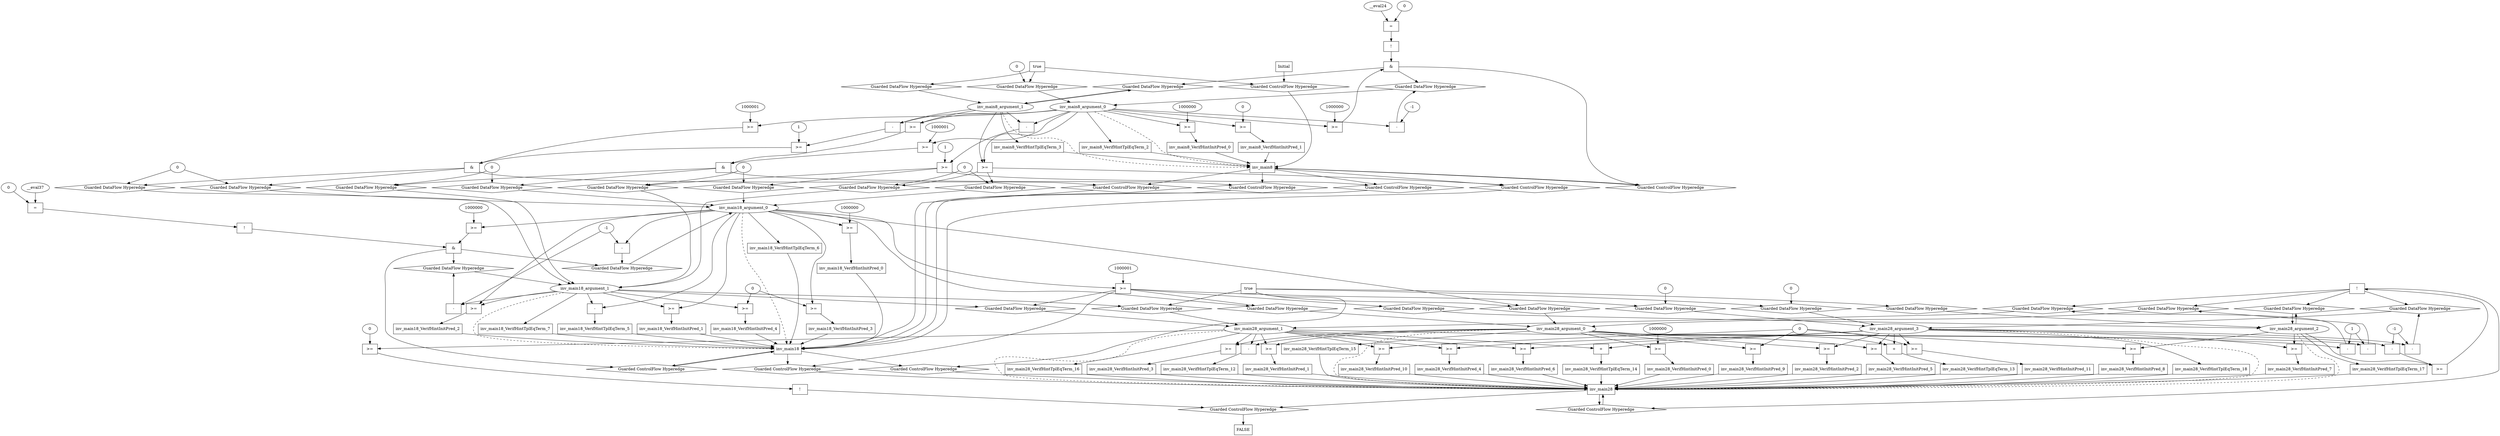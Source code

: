 digraph dag {
inv_main18 [label="inv_main18" shape="rect"];
inv_main28 [label="inv_main28" shape="rect"];
inv_main8 [label="inv_main8" shape="rect"];
FALSE [label="FALSE" shape="rect"];
Initial [label="Initial" shape="rect"];
ControlFowHyperEdge_0 [label="Guarded ControlFlow Hyperedge" shape="diamond"];
inv_main28 -> ControlFowHyperEdge_0[label=""]
ControlFowHyperEdge_0 -> inv_main28[label=""]
ControlFowHyperEdge_1 [label="Guarded ControlFlow Hyperedge" shape="diamond"];
Initial -> ControlFowHyperEdge_1[label=""]
ControlFowHyperEdge_1 -> inv_main8[label=""]
ControlFowHyperEdge_2 [label="Guarded ControlFlow Hyperedge" shape="diamond"];
inv_main8 -> ControlFowHyperEdge_2[label=""]
ControlFowHyperEdge_2 -> inv_main8[label=""]
ControlFowHyperEdge_3 [label="Guarded ControlFlow Hyperedge" shape="diamond"];
inv_main18 -> ControlFowHyperEdge_3[label=""]
ControlFowHyperEdge_3 -> inv_main28[label=""]
ControlFowHyperEdge_4 [label="Guarded ControlFlow Hyperedge" shape="diamond"];
inv_main18 -> ControlFowHyperEdge_4[label=""]
ControlFowHyperEdge_4 -> inv_main28[label=""]
ControlFowHyperEdge_5 [label="Guarded ControlFlow Hyperedge" shape="diamond"];
inv_main18 -> ControlFowHyperEdge_5[label=""]
ControlFowHyperEdge_5 -> inv_main18[label=""]
ControlFowHyperEdge_6 [label="Guarded ControlFlow Hyperedge" shape="diamond"];
inv_main8 -> ControlFowHyperEdge_6[label=""]
ControlFowHyperEdge_6 -> inv_main18[label=""]
ControlFowHyperEdge_7 [label="Guarded ControlFlow Hyperedge" shape="diamond"];
inv_main8 -> ControlFowHyperEdge_7[label=""]
ControlFowHyperEdge_7 -> inv_main18[label=""]
ControlFowHyperEdge_8 [label="Guarded ControlFlow Hyperedge" shape="diamond"];
inv_main8 -> ControlFowHyperEdge_8[label=""]
ControlFowHyperEdge_8 -> inv_main18[label=""]
ControlFowHyperEdge_9 [label="Guarded ControlFlow Hyperedge" shape="diamond"];
inv_main8 -> ControlFowHyperEdge_9[label=""]
ControlFowHyperEdge_9 -> inv_main18[label=""]
ControlFowHyperEdge_10 [label="Guarded ControlFlow Hyperedge" shape="diamond"];
inv_main28 -> ControlFowHyperEdge_10[label=""]
ControlFowHyperEdge_10 -> FALSE[label=""]
inv_main28_argument_0 [label="inv_main28_argument_0" shape="oval"];
inv_main28_argument_0 -> inv_main28[label="" style="dashed"]
inv_main28_argument_1 [label="inv_main28_argument_1" shape="oval"];
inv_main28_argument_1 -> inv_main28[label="" style="dashed"]
inv_main28_argument_2 [label="inv_main28_argument_2" shape="oval"];
inv_main28_argument_2 -> inv_main28[label="" style="dashed"]
inv_main28_argument_3 [label="inv_main28_argument_3" shape="oval"];
inv_main28_argument_3 -> inv_main28[label="" style="dashed"]
inv_main8_argument_0 [label="inv_main8_argument_0" shape="oval"];
inv_main8_argument_0 -> inv_main8[label="" style="dashed"]
inv_main8_argument_1 [label="inv_main8_argument_1" shape="oval"];
inv_main8_argument_1 -> inv_main8[label="" style="dashed"]
inv_main18_argument_0 [label="inv_main18_argument_0" shape="oval"];
inv_main18_argument_0 -> inv_main18[label="" style="dashed"]
inv_main18_argument_1 [label="inv_main18_argument_1" shape="oval"];
inv_main18_argument_1 -> inv_main18[label="" style="dashed"]

xxxinv_main28___inv_main28_0xxxguard_0_node_0 [label="!" shape="rect"];
xxxinv_main28___inv_main28_0xxxguard_0_node_1 [label=">=" shape="rect"];
xxxinv_main28___inv_main28_0xxxguard_0_node_2 [label="-" shape="rect"];
xxxinv_main28___inv_main28_0xxxguard_0_node_1->xxxinv_main28___inv_main28_0xxxguard_0_node_0
xxxinv_main28___inv_main28_0xxxguard_0_node_2->xxxinv_main28___inv_main28_0xxxguard_0_node_1
inv_main28_argument_2->xxxinv_main28___inv_main28_0xxxguard_0_node_1
inv_main28_argument_3->xxxinv_main28___inv_main28_0xxxguard_0_node_2
xxxinv_main28___inv_main28_0xxxdataFlow2_node_2->xxxinv_main28___inv_main28_0xxxguard_0_node_2

xxxinv_main28___inv_main28_0xxxguard_0_node_0->ControlFowHyperEdge_0 [label=""];
xxxinv_main28___inv_main28_0xxxdataFlow_0_node_0 [label="-" shape="rect"];
xxxinv_main28___inv_main28_0xxxdataFlow_0_node_2 [label="1"];
inv_main28_argument_0->xxxinv_main28___inv_main28_0xxxdataFlow_0_node_0
xxxinv_main28___inv_main28_0xxxdataFlow_0_node_2->xxxinv_main28___inv_main28_0xxxdataFlow_0_node_0

xxxinv_main28___inv_main28_0xxxdataFlow_0_node_0->DataFowHyperEdge_0_inv_main28_argument_0 [label=""];
xxxinv_main28___inv_main28_0xxxdataFlow1_node_0 [label="-" shape="rect"];
inv_main28_argument_1->xxxinv_main28___inv_main28_0xxxdataFlow1_node_0
xxxinv_main28___inv_main28_0xxxdataFlow_0_node_2->xxxinv_main28___inv_main28_0xxxdataFlow1_node_0

xxxinv_main28___inv_main28_0xxxdataFlow1_node_0->DataFowHyperEdge_0_inv_main28_argument_1 [label=""];
xxxinv_main28___inv_main28_0xxxdataFlow2_node_0 [label="-" shape="rect"];
xxxinv_main28___inv_main28_0xxxdataFlow2_node_2 [label="-1"];
inv_main28_argument_3->xxxinv_main28___inv_main28_0xxxdataFlow2_node_0
xxxinv_main28___inv_main28_0xxxdataFlow2_node_2->xxxinv_main28___inv_main28_0xxxdataFlow2_node_0

xxxinv_main28___inv_main28_0xxxdataFlow2_node_0->DataFowHyperEdge_0_inv_main28_argument_3 [label=""];
true_1 [label="true" shape="rect"];
true_1->ControlFowHyperEdge_1 [label=""];
xxxinv_main8___Initial_1xxxdataFlow_0_node_0 [label="0"];

xxxinv_main8___Initial_1xxxdataFlow_0_node_0->DataFowHyperEdge_1_inv_main8_argument_0 [label=""];
xxxinv_main8___inv_main8_2xxx_and [label="&" shape="rect"];
xxxinv_main8___inv_main8_2xxxguard_0_node_0 [label="!" shape="rect"];
xxxinv_main8___inv_main8_2xxxguard_0_node_1 [label="=" shape="rect"];
xxxinv_main8___inv_main8_2xxxguard_0_node_2 [label="__eval24"];
xxxinv_main8___inv_main8_2xxxguard_0_node_3 [label="0"];
xxxinv_main8___inv_main8_2xxxguard_0_node_1->xxxinv_main8___inv_main8_2xxxguard_0_node_0
xxxinv_main8___inv_main8_2xxxguard_0_node_2->xxxinv_main8___inv_main8_2xxxguard_0_node_1
xxxinv_main8___inv_main8_2xxxguard_0_node_3->xxxinv_main8___inv_main8_2xxxguard_0_node_1

xxxinv_main8___inv_main8_2xxxguard_0_node_0->xxxinv_main8___inv_main8_2xxx_and [label=""];
xxxinv_main8___inv_main8_2xxxguard1_node_0 [label=">=" shape="rect"];
xxxinv_main8___inv_main8_2xxxguard1_node_1 [label="1000000"];
xxxinv_main8___inv_main8_2xxxguard1_node_1->xxxinv_main8___inv_main8_2xxxguard1_node_0
inv_main8_argument_0->xxxinv_main8___inv_main8_2xxxguard1_node_0

xxxinv_main8___inv_main8_2xxxguard1_node_0->xxxinv_main8___inv_main8_2xxx_and [label=""];
xxxinv_main8___inv_main8_2xxx_and->ControlFowHyperEdge_2 [label=""];
xxxinv_main8___inv_main8_2xxxdataFlow_0_node_0 [label="-" shape="rect"];
xxxinv_main8___inv_main8_2xxxdataFlow_0_node_2 [label="-1"];
inv_main8_argument_0->xxxinv_main8___inv_main8_2xxxdataFlow_0_node_0
xxxinv_main8___inv_main8_2xxxdataFlow_0_node_2->xxxinv_main8___inv_main8_2xxxdataFlow_0_node_0

xxxinv_main8___inv_main8_2xxxdataFlow_0_node_0->DataFowHyperEdge_2_inv_main8_argument_0 [label=""];
true_3 [label="true" shape="rect"];
true_3->ControlFowHyperEdge_3 [label=""];

inv_main18_argument_0->DataFowHyperEdge_3_inv_main28_argument_0 [label=""];
xxxinv_main28___inv_main18_3xxxdataFlow1_node_0 [label="0"];

xxxinv_main28___inv_main18_3xxxdataFlow1_node_0->DataFowHyperEdge_3_inv_main28_argument_3 [label=""];
xxxinv_main28___inv_main18_4xxxguard_0_node_0 [label=">=" shape="rect"];
xxxinv_main28___inv_main18_4xxxguard_0_node_2 [label="1000001"];
inv_main18_argument_0->xxxinv_main28___inv_main18_4xxxguard_0_node_0
xxxinv_main28___inv_main18_4xxxguard_0_node_2->xxxinv_main28___inv_main18_4xxxguard_0_node_0

xxxinv_main28___inv_main18_4xxxguard_0_node_0->ControlFowHyperEdge_4 [label=""];

inv_main18_argument_0->DataFowHyperEdge_4_inv_main28_argument_0 [label=""];
xxxinv_main28___inv_main18_4xxxdataFlow1_node_0 [label="0"];

xxxinv_main28___inv_main18_4xxxdataFlow1_node_0->DataFowHyperEdge_4_inv_main28_argument_3 [label=""];
xxxinv_main18___inv_main18_5xxx_and [label="&" shape="rect"];
xxxinv_main18___inv_main18_5xxxguard_0_node_0 [label="!" shape="rect"];
xxxinv_main18___inv_main18_5xxxguard_0_node_1 [label="=" shape="rect"];
xxxinv_main18___inv_main18_5xxxguard_0_node_2 [label="__eval37"];
xxxinv_main18___inv_main18_5xxxguard_0_node_3 [label="0"];
xxxinv_main18___inv_main18_5xxxguard_0_node_1->xxxinv_main18___inv_main18_5xxxguard_0_node_0
xxxinv_main18___inv_main18_5xxxguard_0_node_2->xxxinv_main18___inv_main18_5xxxguard_0_node_1
xxxinv_main18___inv_main18_5xxxguard_0_node_3->xxxinv_main18___inv_main18_5xxxguard_0_node_1

xxxinv_main18___inv_main18_5xxxguard_0_node_0->xxxinv_main18___inv_main18_5xxx_and [label=""];
xxxinv_main18___inv_main18_5xxxguard1_node_0 [label=">=" shape="rect"];
xxxinv_main18___inv_main18_5xxxguard1_node_1 [label="1000000"];
xxxinv_main18___inv_main18_5xxxguard1_node_1->xxxinv_main18___inv_main18_5xxxguard1_node_0
inv_main18_argument_0->xxxinv_main18___inv_main18_5xxxguard1_node_0

xxxinv_main18___inv_main18_5xxxguard1_node_0->xxxinv_main18___inv_main18_5xxx_and [label=""];
xxxinv_main18___inv_main18_5xxx_and->ControlFowHyperEdge_5 [label=""];
xxxinv_main18___inv_main18_5xxxdataFlow_0_node_0 [label="-" shape="rect"];
xxxinv_main18___inv_main18_5xxxdataFlow_0_node_2 [label="-1"];
inv_main18_argument_0->xxxinv_main18___inv_main18_5xxxdataFlow_0_node_0
xxxinv_main18___inv_main18_5xxxdataFlow_0_node_2->xxxinv_main18___inv_main18_5xxxdataFlow_0_node_0

xxxinv_main18___inv_main18_5xxxdataFlow_0_node_0->DataFowHyperEdge_5_inv_main18_argument_0 [label=""];
xxxinv_main18___inv_main18_5xxxdataFlow1_node_0 [label="-" shape="rect"];
inv_main18_argument_1->xxxinv_main18___inv_main18_5xxxdataFlow1_node_0
xxxinv_main18___inv_main18_5xxxdataFlow_0_node_2->xxxinv_main18___inv_main18_5xxxdataFlow1_node_0

xxxinv_main18___inv_main18_5xxxdataFlow1_node_0->DataFowHyperEdge_5_inv_main18_argument_1 [label=""];
xxxinv_main18___inv_main8_6xxxguard_0_node_0 [label=">=" shape="rect"];
xxxinv_main18___inv_main8_6xxxguard_0_node_1 [label="-" shape="rect"];
xxxinv_main18___inv_main8_6xxxguard_0_node_4 [label="1"];
xxxinv_main18___inv_main8_6xxxguard_0_node_1->xxxinv_main18___inv_main8_6xxxguard_0_node_0
xxxinv_main18___inv_main8_6xxxguard_0_node_4->xxxinv_main18___inv_main8_6xxxguard_0_node_0
inv_main8_argument_0->xxxinv_main18___inv_main8_6xxxguard_0_node_1
inv_main8_argument_1->xxxinv_main18___inv_main8_6xxxguard_0_node_1

xxxinv_main18___inv_main8_6xxxguard_0_node_0->ControlFowHyperEdge_6 [label=""];
xxxinv_main18___inv_main8_6xxxdataFlow_0_node_0 [label="0"];

xxxinv_main18___inv_main8_6xxxdataFlow_0_node_0->DataFowHyperEdge_6_inv_main18_argument_0 [label=""];

xxxinv_main18___inv_main8_6xxxdataFlow_0_node_0->DataFowHyperEdge_6_inv_main18_argument_1 [label=""];
xxxinv_main18___inv_main8_7xxx_and [label="&" shape="rect"];
xxxinv_main18___inv_main8_7xxxguard_0_node_0 [label=">=" shape="rect"];
xxxinv_main18___inv_main8_7xxxguard_0_node_1 [label="-" shape="rect"];
xxxinv_main18___inv_main8_7xxxguard_0_node_4 [label="1"];
xxxinv_main18___inv_main8_7xxxguard_0_node_1->xxxinv_main18___inv_main8_7xxxguard_0_node_0
xxxinv_main18___inv_main8_7xxxguard_0_node_4->xxxinv_main18___inv_main8_7xxxguard_0_node_0
inv_main8_argument_0->xxxinv_main18___inv_main8_7xxxguard_0_node_1
inv_main8_argument_1->xxxinv_main18___inv_main8_7xxxguard_0_node_1

xxxinv_main18___inv_main8_7xxxguard_0_node_0->xxxinv_main18___inv_main8_7xxx_and [label=""];
xxxinv_main18___inv_main8_7xxxguard1_node_0 [label=">=" shape="rect"];
xxxinv_main18___inv_main8_7xxxguard1_node_2 [label="1000001"];
inv_main8_argument_0->xxxinv_main18___inv_main8_7xxxguard1_node_0
xxxinv_main18___inv_main8_7xxxguard1_node_2->xxxinv_main18___inv_main8_7xxxguard1_node_0

xxxinv_main18___inv_main8_7xxxguard1_node_0->xxxinv_main18___inv_main8_7xxx_and [label=""];
xxxinv_main18___inv_main8_7xxx_and->ControlFowHyperEdge_7 [label=""];
xxxinv_main18___inv_main8_7xxxdataFlow_0_node_0 [label="0"];

xxxinv_main18___inv_main8_7xxxdataFlow_0_node_0->DataFowHyperEdge_7_inv_main18_argument_0 [label=""];

xxxinv_main18___inv_main8_7xxxdataFlow_0_node_0->DataFowHyperEdge_7_inv_main18_argument_1 [label=""];
xxxinv_main18___inv_main8_8xxxguard_0_node_0 [label=">=" shape="rect"];
inv_main8_argument_1->xxxinv_main18___inv_main8_8xxxguard_0_node_0
inv_main8_argument_0->xxxinv_main18___inv_main8_8xxxguard_0_node_0

xxxinv_main18___inv_main8_8xxxguard_0_node_0->ControlFowHyperEdge_8 [label=""];
xxxinv_main18___inv_main8_8xxxdataFlow_0_node_0 [label="0"];

xxxinv_main18___inv_main8_8xxxdataFlow_0_node_0->DataFowHyperEdge_8_inv_main18_argument_0 [label=""];

xxxinv_main18___inv_main8_8xxxdataFlow_0_node_0->DataFowHyperEdge_8_inv_main18_argument_1 [label=""];
xxxinv_main18___inv_main8_9xxx_and [label="&" shape="rect"];
xxxinv_main18___inv_main8_9xxxguard_0_node_0 [label=">=" shape="rect"];
inv_main8_argument_1->xxxinv_main18___inv_main8_9xxxguard_0_node_0
inv_main8_argument_0->xxxinv_main18___inv_main8_9xxxguard_0_node_0

xxxinv_main18___inv_main8_9xxxguard_0_node_0->xxxinv_main18___inv_main8_9xxx_and [label=""];
xxxinv_main18___inv_main8_9xxxguard1_node_0 [label=">=" shape="rect"];
xxxinv_main18___inv_main8_9xxxguard1_node_2 [label="1000001"];
inv_main8_argument_0->xxxinv_main18___inv_main8_9xxxguard1_node_0
xxxinv_main18___inv_main8_9xxxguard1_node_2->xxxinv_main18___inv_main8_9xxxguard1_node_0

xxxinv_main18___inv_main8_9xxxguard1_node_0->xxxinv_main18___inv_main8_9xxx_and [label=""];
xxxinv_main18___inv_main8_9xxx_and->ControlFowHyperEdge_9 [label=""];
xxxinv_main18___inv_main8_9xxxdataFlow_0_node_0 [label="0"];

xxxinv_main18___inv_main8_9xxxdataFlow_0_node_0->DataFowHyperEdge_9_inv_main18_argument_0 [label=""];

xxxinv_main18___inv_main8_9xxxdataFlow_0_node_0->DataFowHyperEdge_9_inv_main18_argument_1 [label=""];
xxxFALSE___inv_main28_10xxxguard_0_node_0 [label="!" shape="rect"];
xxxFALSE___inv_main28_10xxxguard_0_node_1 [label=">=" shape="rect"];
xxxFALSE___inv_main28_10xxxguard_0_node_3 [label="0"];
xxxFALSE___inv_main28_10xxxguard_0_node_1->xxxFALSE___inv_main28_10xxxguard_0_node_0
inv_main28_argument_1->xxxFALSE___inv_main28_10xxxguard_0_node_1
xxxFALSE___inv_main28_10xxxguard_0_node_3->xxxFALSE___inv_main28_10xxxguard_0_node_1

xxxFALSE___inv_main28_10xxxguard_0_node_0->ControlFowHyperEdge_10 [label=""];
DataFowHyperEdge_0_inv_main28_argument_0 [label="Guarded DataFlow Hyperedge" shape="diamond"];
DataFowHyperEdge_0_inv_main28_argument_0 -> inv_main28_argument_0[label=""]
xxxinv_main28___inv_main28_0xxxguard_0_node_0 -> DataFowHyperEdge_0_inv_main28_argument_0[label=""]
DataFowHyperEdge_0_inv_main28_argument_1 [label="Guarded DataFlow Hyperedge" shape="diamond"];
DataFowHyperEdge_0_inv_main28_argument_1 -> inv_main28_argument_1[label=""]
xxxinv_main28___inv_main28_0xxxguard_0_node_0 -> DataFowHyperEdge_0_inv_main28_argument_1[label=""]
DataFowHyperEdge_0_inv_main28_argument_2 [label="Guarded DataFlow Hyperedge" shape="diamond"];
DataFowHyperEdge_0_inv_main28_argument_2 -> inv_main28_argument_2[label=""]
xxxinv_main28___inv_main28_0xxxguard_0_node_0 -> DataFowHyperEdge_0_inv_main28_argument_2[label=""]
DataFowHyperEdge_0_inv_main28_argument_3 [label="Guarded DataFlow Hyperedge" shape="diamond"];
DataFowHyperEdge_0_inv_main28_argument_3 -> inv_main28_argument_3[label=""]
xxxinv_main28___inv_main28_0xxxguard_0_node_0 -> DataFowHyperEdge_0_inv_main28_argument_3[label=""]
DataFowHyperEdge_1_inv_main8_argument_0 [label="Guarded DataFlow Hyperedge" shape="diamond"];
DataFowHyperEdge_1_inv_main8_argument_0 -> inv_main8_argument_0[label=""]
true_1->DataFowHyperEdge_1_inv_main8_argument_0 [label=""];
DataFowHyperEdge_1_inv_main8_argument_1 [label="Guarded DataFlow Hyperedge" shape="diamond"];
DataFowHyperEdge_1_inv_main8_argument_1 -> inv_main8_argument_1[label=""]
true_1->DataFowHyperEdge_1_inv_main8_argument_1 [label=""];
DataFowHyperEdge_2_inv_main8_argument_0 [label="Guarded DataFlow Hyperedge" shape="diamond"];
DataFowHyperEdge_2_inv_main8_argument_0 -> inv_main8_argument_0[label=""]
xxxinv_main8___inv_main8_2xxx_and -> DataFowHyperEdge_2_inv_main8_argument_0[label=""]
DataFowHyperEdge_2_inv_main8_argument_1 [label="Guarded DataFlow Hyperedge" shape="diamond"];
DataFowHyperEdge_2_inv_main8_argument_1 -> inv_main8_argument_1[label=""]
xxxinv_main8___inv_main8_2xxx_and -> DataFowHyperEdge_2_inv_main8_argument_1[label=""]
DataFowHyperEdge_3_inv_main28_argument_0 [label="Guarded DataFlow Hyperedge" shape="diamond"];
DataFowHyperEdge_3_inv_main28_argument_0 -> inv_main28_argument_0[label=""]
true_3->DataFowHyperEdge_3_inv_main28_argument_0 [label=""];
DataFowHyperEdge_3_inv_main28_argument_1 [label="Guarded DataFlow Hyperedge" shape="diamond"];
DataFowHyperEdge_3_inv_main28_argument_1 -> inv_main28_argument_1[label=""]
true_3->DataFowHyperEdge_3_inv_main28_argument_1 [label=""];
DataFowHyperEdge_3_inv_main28_argument_2 [label="Guarded DataFlow Hyperedge" shape="diamond"];
DataFowHyperEdge_3_inv_main28_argument_2 -> inv_main28_argument_2[label=""]
true_3->DataFowHyperEdge_3_inv_main28_argument_2 [label=""];
DataFowHyperEdge_3_inv_main28_argument_3 [label="Guarded DataFlow Hyperedge" shape="diamond"];
DataFowHyperEdge_3_inv_main28_argument_3 -> inv_main28_argument_3[label=""]
true_3->DataFowHyperEdge_3_inv_main28_argument_3 [label=""];
DataFowHyperEdge_4_inv_main28_argument_0 [label="Guarded DataFlow Hyperedge" shape="diamond"];
DataFowHyperEdge_4_inv_main28_argument_0 -> inv_main28_argument_0[label=""]
xxxinv_main28___inv_main18_4xxxguard_0_node_0 -> DataFowHyperEdge_4_inv_main28_argument_0[label=""]
DataFowHyperEdge_4_inv_main28_argument_1 [label="Guarded DataFlow Hyperedge" shape="diamond"];
DataFowHyperEdge_4_inv_main28_argument_1 -> inv_main28_argument_1[label=""]
xxxinv_main28___inv_main18_4xxxguard_0_node_0 -> DataFowHyperEdge_4_inv_main28_argument_1[label=""]
DataFowHyperEdge_4_inv_main28_argument_2 [label="Guarded DataFlow Hyperedge" shape="diamond"];
DataFowHyperEdge_4_inv_main28_argument_2 -> inv_main28_argument_2[label=""]
xxxinv_main28___inv_main18_4xxxguard_0_node_0 -> DataFowHyperEdge_4_inv_main28_argument_2[label=""]
DataFowHyperEdge_4_inv_main28_argument_3 [label="Guarded DataFlow Hyperedge" shape="diamond"];
DataFowHyperEdge_4_inv_main28_argument_3 -> inv_main28_argument_3[label=""]
xxxinv_main28___inv_main18_4xxxguard_0_node_0 -> DataFowHyperEdge_4_inv_main28_argument_3[label=""]
DataFowHyperEdge_5_inv_main18_argument_0 [label="Guarded DataFlow Hyperedge" shape="diamond"];
DataFowHyperEdge_5_inv_main18_argument_0 -> inv_main18_argument_0[label=""]
xxxinv_main18___inv_main18_5xxx_and -> DataFowHyperEdge_5_inv_main18_argument_0[label=""]
DataFowHyperEdge_5_inv_main18_argument_1 [label="Guarded DataFlow Hyperedge" shape="diamond"];
DataFowHyperEdge_5_inv_main18_argument_1 -> inv_main18_argument_1[label=""]
xxxinv_main18___inv_main18_5xxx_and -> DataFowHyperEdge_5_inv_main18_argument_1[label=""]
DataFowHyperEdge_6_inv_main18_argument_0 [label="Guarded DataFlow Hyperedge" shape="diamond"];
DataFowHyperEdge_6_inv_main18_argument_0 -> inv_main18_argument_0[label=""]
xxxinv_main18___inv_main8_6xxxguard_0_node_0 -> DataFowHyperEdge_6_inv_main18_argument_0[label=""]
DataFowHyperEdge_6_inv_main18_argument_1 [label="Guarded DataFlow Hyperedge" shape="diamond"];
DataFowHyperEdge_6_inv_main18_argument_1 -> inv_main18_argument_1[label=""]
xxxinv_main18___inv_main8_6xxxguard_0_node_0 -> DataFowHyperEdge_6_inv_main18_argument_1[label=""]
DataFowHyperEdge_7_inv_main18_argument_0 [label="Guarded DataFlow Hyperedge" shape="diamond"];
DataFowHyperEdge_7_inv_main18_argument_0 -> inv_main18_argument_0[label=""]
xxxinv_main18___inv_main8_7xxx_and -> DataFowHyperEdge_7_inv_main18_argument_0[label=""]
DataFowHyperEdge_7_inv_main18_argument_1 [label="Guarded DataFlow Hyperedge" shape="diamond"];
DataFowHyperEdge_7_inv_main18_argument_1 -> inv_main18_argument_1[label=""]
xxxinv_main18___inv_main8_7xxx_and -> DataFowHyperEdge_7_inv_main18_argument_1[label=""]
DataFowHyperEdge_8_inv_main18_argument_0 [label="Guarded DataFlow Hyperedge" shape="diamond"];
DataFowHyperEdge_8_inv_main18_argument_0 -> inv_main18_argument_0[label=""]
xxxinv_main18___inv_main8_8xxxguard_0_node_0 -> DataFowHyperEdge_8_inv_main18_argument_0[label=""]
DataFowHyperEdge_8_inv_main18_argument_1 [label="Guarded DataFlow Hyperedge" shape="diamond"];
DataFowHyperEdge_8_inv_main18_argument_1 -> inv_main18_argument_1[label=""]
xxxinv_main18___inv_main8_8xxxguard_0_node_0 -> DataFowHyperEdge_8_inv_main18_argument_1[label=""]
DataFowHyperEdge_9_inv_main18_argument_0 [label="Guarded DataFlow Hyperedge" shape="diamond"];
DataFowHyperEdge_9_inv_main18_argument_0 -> inv_main18_argument_0[label=""]
xxxinv_main18___inv_main8_9xxx_and -> DataFowHyperEdge_9_inv_main18_argument_0[label=""]
DataFowHyperEdge_9_inv_main18_argument_1 [label="Guarded DataFlow Hyperedge" shape="diamond"];
DataFowHyperEdge_9_inv_main18_argument_1 -> inv_main18_argument_1[label=""]
xxxinv_main18___inv_main8_9xxx_and -> DataFowHyperEdge_9_inv_main18_argument_1[label=""]
inv_main28_argument_2 -> DataFowHyperEdge_0_inv_main28_argument_2[label=""]
inv_main8_argument_1 -> DataFowHyperEdge_2_inv_main8_argument_1[label=""]
inv_main18_argument_1 -> DataFowHyperEdge_3_inv_main28_argument_1[label=""]
inv_main18_argument_1 -> DataFowHyperEdge_4_inv_main28_argument_1[label=""]




inv_main28_VerifHintInitPred_0 [label="inv_main28_VerifHintInitPred_0" shape="rect"];
inv_main28predicate_0_node_0 -> inv_main28_VerifHintInitPred_0[label="" ];
inv_main28_VerifHintInitPred_0 -> inv_main28[label="" ];
inv_main28predicate_0_node_0 [label=">=" shape="rect"];
inv_main28predicate_0_node_1 [label="1000000"];
inv_main28_argument_0 [label="inv_main28_argument_0"];
inv_main28predicate_0_node_1->inv_main28predicate_0_node_0
inv_main28_argument_0->inv_main28predicate_0_node_0

inv_main28_VerifHintInitPred_1 [label="inv_main28_VerifHintInitPred_1" shape="rect"];
inv_main28predicate_1_node_0 -> inv_main28_VerifHintInitPred_1[label="" ];
inv_main28_VerifHintInitPred_1 -> inv_main28[label="" ];
inv_main28predicate_1_node_0 [label=">=" shape="rect"];
inv_main28_argument_0 [label="inv_main28_argument_0"];
inv_main28_argument_1 [label="inv_main28_argument_1"];
inv_main28_argument_1->inv_main28predicate_1_node_0
inv_main28_argument_0->inv_main28predicate_1_node_0

inv_main28_VerifHintInitPred_2 [label="inv_main28_VerifHintInitPred_2" shape="rect"];
inv_main28predicate_2_node_0 -> inv_main28_VerifHintInitPred_2[label="" ];
inv_main28_VerifHintInitPred_2 -> inv_main28[label="" ];
inv_main28predicate_2_node_0 [label=">=" shape="rect"];
inv_main28_argument_0 [label="inv_main28_argument_0"];
inv_main28_argument_3 [label="inv_main28_argument_3"];
inv_main28_argument_3->inv_main28predicate_2_node_0
inv_main28_argument_0->inv_main28predicate_2_node_0

inv_main28_VerifHintInitPred_3 [label="inv_main28_VerifHintInitPred_3" shape="rect"];
inv_main28predicate_3_node_0 -> inv_main28_VerifHintInitPred_3[label="" ];
inv_main28_VerifHintInitPred_3 -> inv_main28[label="" ];
inv_main28predicate_3_node_0 [label=">=" shape="rect"];
inv_main28_argument_1 [label="inv_main28_argument_1"];
inv_main28_argument_0 [label="inv_main28_argument_0"];
inv_main28_argument_0->inv_main28predicate_3_node_0
inv_main28_argument_1->inv_main28predicate_3_node_0

inv_main28_VerifHintInitPred_4 [label="inv_main28_VerifHintInitPred_4" shape="rect"];
inv_main28predicate_4_node_0 -> inv_main28_VerifHintInitPred_4[label="" ];
inv_main28_VerifHintInitPred_4 -> inv_main28[label="" ];
inv_main28predicate_4_node_0 [label=">=" shape="rect"];
inv_main28_argument_1 [label="inv_main28_argument_1"];
inv_main28_argument_3 [label="inv_main28_argument_3"];
inv_main28_argument_3->inv_main28predicate_4_node_0
inv_main28_argument_1->inv_main28predicate_4_node_0

inv_main28_VerifHintInitPred_5 [label="inv_main28_VerifHintInitPred_5" shape="rect"];
inv_main28predicate_5_node_0 -> inv_main28_VerifHintInitPred_5[label="" ];
inv_main28_VerifHintInitPred_5 -> inv_main28[label="" ];
inv_main28predicate_5_node_0 [label=">=" shape="rect"];
inv_main28_argument_3 [label="inv_main28_argument_3"];
inv_main28_argument_0 [label="inv_main28_argument_0"];
inv_main28_argument_0->inv_main28predicate_5_node_0
inv_main28_argument_3->inv_main28predicate_5_node_0

inv_main28_VerifHintInitPred_6 [label="inv_main28_VerifHintInitPred_6" shape="rect"];
inv_main28predicate_6_node_0 -> inv_main28_VerifHintInitPred_6[label="" ];
inv_main28_VerifHintInitPred_6 -> inv_main28[label="" ];
inv_main28predicate_6_node_0 [label=">=" shape="rect"];
inv_main28_argument_3 [label="inv_main28_argument_3"];
inv_main28_argument_1 [label="inv_main28_argument_1"];
inv_main28_argument_1->inv_main28predicate_6_node_0
inv_main28_argument_3->inv_main28predicate_6_node_0

inv_main28_VerifHintInitPred_7 [label="inv_main28_VerifHintInitPred_7" shape="rect"];
inv_main28predicate_7_node_0 -> inv_main28_VerifHintInitPred_7[label="" ];
inv_main28_VerifHintInitPred_7 -> inv_main28[label="" ];
inv_main28predicate_7_node_0 [label=">=" shape="rect"];
inv_main28_argument_3 [label="inv_main28_argument_3"];
inv_main28_argument_2 [label="inv_main28_argument_2"];
inv_main28_argument_2->inv_main28predicate_7_node_0
inv_main28_argument_3->inv_main28predicate_7_node_0

inv_main28_VerifHintInitPred_8 [label="inv_main28_VerifHintInitPred_8" shape="rect"];
inv_main28predicate_8_node_0 -> inv_main28_VerifHintInitPred_8[label="" ];
inv_main28_VerifHintInitPred_8 -> inv_main28[label="" ];
inv_main28predicate_8_node_0 [label=">=" shape="rect"];
inv_main28predicate_8_node_1 [label="0"];
inv_main28_argument_2 [label="inv_main28_argument_2"];
inv_main28predicate_8_node_1->inv_main28predicate_8_node_0
inv_main28_argument_2->inv_main28predicate_8_node_0

inv_main28_VerifHintInitPred_9 [label="inv_main28_VerifHintInitPred_9" shape="rect"];
inv_main28predicate_9_node_0 -> inv_main28_VerifHintInitPred_9[label="" ];
inv_main28_VerifHintInitPred_9 -> inv_main28[label="" ];
inv_main28predicate_9_node_0 [label=">=" shape="rect"];
inv_main28_argument_0 [label="inv_main28_argument_0"];
inv_main28predicate_8_node_1->inv_main28predicate_9_node_0
inv_main28_argument_0->inv_main28predicate_9_node_0

inv_main28_VerifHintInitPred_10 [label="inv_main28_VerifHintInitPred_10" shape="rect"];
inv_main28predicate_10_node_0 -> inv_main28_VerifHintInitPred_10[label="" ];
inv_main28_VerifHintInitPred_10 -> inv_main28[label="" ];
inv_main28predicate_10_node_0 [label=">=" shape="rect"];
inv_main28_argument_1 [label="inv_main28_argument_1"];
inv_main28predicate_8_node_1->inv_main28predicate_10_node_0
inv_main28_argument_1->inv_main28predicate_10_node_0

inv_main28_VerifHintInitPred_11 [label="inv_main28_VerifHintInitPred_11" shape="rect"];
inv_main28predicate_11_node_0 -> inv_main28_VerifHintInitPred_11[label="" ];
inv_main28_VerifHintInitPred_11 -> inv_main28[label="" ];
inv_main28predicate_11_node_0 [label=">=" shape="rect"];
inv_main28_argument_3 [label="inv_main28_argument_3"];
inv_main28predicate_8_node_1->inv_main28predicate_11_node_0
inv_main28_argument_3->inv_main28predicate_11_node_0

inv_main28_VerifHintTplEqTerm_12 [label="inv_main28_VerifHintTplEqTerm_12" shape="rect"];
inv_main28predicate_12_node_0 -> inv_main28_VerifHintTplEqTerm_12[label="" ];
inv_main28_VerifHintTplEqTerm_12 -> inv_main28[label="" ];
inv_main28predicate_12_node_0 [label="-" shape="rect"];
inv_main28_argument_1 [label="inv_main28_argument_1"];
inv_main28_argument_0 [label="inv_main28_argument_0"];
inv_main28_argument_0->inv_main28predicate_12_node_0
inv_main28_argument_1->inv_main28predicate_12_node_0

inv_main28_VerifHintTplEqTerm_13 [label="inv_main28_VerifHintTplEqTerm_13" shape="rect"];
inv_main28predicate_13_node_0 -> inv_main28_VerifHintTplEqTerm_13[label="" ];
inv_main28_VerifHintTplEqTerm_13 -> inv_main28[label="" ];
inv_main28predicate_13_node_0 [label="+" shape="rect"];
inv_main28_argument_3 [label="inv_main28_argument_3"];
inv_main28_argument_0 [label="inv_main28_argument_0"];
inv_main28_argument_0->inv_main28predicate_13_node_0
inv_main28_argument_3->inv_main28predicate_13_node_0

inv_main28_VerifHintTplEqTerm_14 [label="inv_main28_VerifHintTplEqTerm_14" shape="rect"];
inv_main28predicate_14_node_0 -> inv_main28_VerifHintTplEqTerm_14[label="" ];
inv_main28_VerifHintTplEqTerm_14 -> inv_main28[label="" ];
inv_main28predicate_14_node_0 [label="+" shape="rect"];
inv_main28_argument_3 [label="inv_main28_argument_3"];
inv_main28_argument_1 [label="inv_main28_argument_1"];
inv_main28_argument_1->inv_main28predicate_14_node_0
inv_main28_argument_3->inv_main28predicate_14_node_0

inv_main28_VerifHintTplEqTerm_15 [label="inv_main28_VerifHintTplEqTerm_15" shape="rect"];
inv_main28_argument_0 -> inv_main28_VerifHintTplEqTerm_15[label="" ];
inv_main28_VerifHintTplEqTerm_15 -> inv_main28[label="" ];
inv_main28_argument_0 [label="inv_main28_argument_0"];

inv_main28_VerifHintTplEqTerm_16 [label="inv_main28_VerifHintTplEqTerm_16" shape="rect"];
inv_main28_argument_1 -> inv_main28_VerifHintTplEqTerm_16[label="" ];
inv_main28_VerifHintTplEqTerm_16 -> inv_main28[label="" ];
inv_main28_argument_1 [label="inv_main28_argument_1"];

inv_main28_VerifHintTplEqTerm_17 [label="inv_main28_VerifHintTplEqTerm_17" shape="rect"];
inv_main28_argument_2 -> inv_main28_VerifHintTplEqTerm_17[label="" ];
inv_main28_VerifHintTplEqTerm_17 -> inv_main28[label="" ];
inv_main28_argument_2 [label="inv_main28_argument_2"];

inv_main28_VerifHintTplEqTerm_18 [label="inv_main28_VerifHintTplEqTerm_18" shape="rect"];
inv_main28_argument_3 -> inv_main28_VerifHintTplEqTerm_18[label="" ];
inv_main28_VerifHintTplEqTerm_18 -> inv_main28[label="" ];
inv_main28_argument_3 [label="inv_main28_argument_3"];

inv_main8_VerifHintInitPred_0 [label="inv_main8_VerifHintInitPred_0" shape="rect"];
inv_main8predicate_0_node_0 -> inv_main8_VerifHintInitPred_0[label="" ];
inv_main8_VerifHintInitPred_0 -> inv_main8[label="" ];
inv_main8predicate_0_node_0 [label=">=" shape="rect"];
inv_main8predicate_0_node_1 [label="1000000"];
inv_main8_argument_0 [label="inv_main8_argument_0"];
inv_main8predicate_0_node_1->inv_main8predicate_0_node_0
inv_main8_argument_0->inv_main8predicate_0_node_0

inv_main8_VerifHintInitPred_1 [label="inv_main8_VerifHintInitPred_1" shape="rect"];
inv_main8predicate_1_node_0 -> inv_main8_VerifHintInitPred_1[label="" ];
inv_main8_VerifHintInitPred_1 -> inv_main8[label="" ];
inv_main8predicate_1_node_0 [label=">=" shape="rect"];
inv_main8_argument_0 [label="inv_main8_argument_0"];
inv_main8predicate_1_node_2 [label="0"];
inv_main8predicate_1_node_2->inv_main8predicate_1_node_0
inv_main8_argument_0->inv_main8predicate_1_node_0

inv_main8_VerifHintTplEqTerm_2 [label="inv_main8_VerifHintTplEqTerm_2" shape="rect"];
inv_main8_argument_0 -> inv_main8_VerifHintTplEqTerm_2[label="" ];
inv_main8_VerifHintTplEqTerm_2 -> inv_main8[label="" ];
inv_main8_argument_0 [label="inv_main8_argument_0"];

inv_main8_VerifHintTplEqTerm_3 [label="inv_main8_VerifHintTplEqTerm_3" shape="rect"];
inv_main8_argument_1 -> inv_main8_VerifHintTplEqTerm_3[label="" ];
inv_main8_VerifHintTplEqTerm_3 -> inv_main8[label="" ];
inv_main8_argument_1 [label="inv_main8_argument_1"];

inv_main18_VerifHintInitPred_0 [label="inv_main18_VerifHintInitPred_0" shape="rect"];
inv_main18predicate_0_node_0 -> inv_main18_VerifHintInitPred_0[label="" ];
inv_main18_VerifHintInitPred_0 -> inv_main18[label="" ];
inv_main18predicate_0_node_0 [label=">=" shape="rect"];
inv_main18predicate_0_node_1 [label="1000000"];
inv_main18_argument_0 [label="inv_main18_argument_0"];
inv_main18predicate_0_node_1->inv_main18predicate_0_node_0
inv_main18_argument_0->inv_main18predicate_0_node_0

inv_main18_VerifHintInitPred_1 [label="inv_main18_VerifHintInitPred_1" shape="rect"];
inv_main18predicate_1_node_0 -> inv_main18_VerifHintInitPred_1[label="" ];
inv_main18_VerifHintInitPred_1 -> inv_main18[label="" ];
inv_main18predicate_1_node_0 [label=">=" shape="rect"];
inv_main18_argument_0 [label="inv_main18_argument_0"];
inv_main18_argument_1 [label="inv_main18_argument_1"];
inv_main18_argument_1->inv_main18predicate_1_node_0
inv_main18_argument_0->inv_main18predicate_1_node_0

inv_main18_VerifHintInitPred_2 [label="inv_main18_VerifHintInitPred_2" shape="rect"];
inv_main18predicate_2_node_0 -> inv_main18_VerifHintInitPred_2[label="" ];
inv_main18_VerifHintInitPred_2 -> inv_main18[label="" ];
inv_main18predicate_2_node_0 [label=">=" shape="rect"];
inv_main18_argument_1 [label="inv_main18_argument_1"];
inv_main18_argument_0 [label="inv_main18_argument_0"];
inv_main18_argument_0->inv_main18predicate_2_node_0
inv_main18_argument_1->inv_main18predicate_2_node_0

inv_main18_VerifHintInitPred_3 [label="inv_main18_VerifHintInitPred_3" shape="rect"];
inv_main18predicate_3_node_0 -> inv_main18_VerifHintInitPred_3[label="" ];
inv_main18_VerifHintInitPred_3 -> inv_main18[label="" ];
inv_main18predicate_3_node_0 [label=">=" shape="rect"];
inv_main18_argument_0 [label="inv_main18_argument_0"];
inv_main18predicate_3_node_2 [label="0"];
inv_main18predicate_3_node_2->inv_main18predicate_3_node_0
inv_main18_argument_0->inv_main18predicate_3_node_0

inv_main18_VerifHintInitPred_4 [label="inv_main18_VerifHintInitPred_4" shape="rect"];
inv_main18predicate_4_node_0 -> inv_main18_VerifHintInitPred_4[label="" ];
inv_main18_VerifHintInitPred_4 -> inv_main18[label="" ];
inv_main18predicate_4_node_0 [label=">=" shape="rect"];
inv_main18_argument_1 [label="inv_main18_argument_1"];
inv_main18predicate_3_node_2->inv_main18predicate_4_node_0
inv_main18_argument_1->inv_main18predicate_4_node_0

inv_main18_VerifHintTplEqTerm_5 [label="inv_main18_VerifHintTplEqTerm_5" shape="rect"];
inv_main18predicate_5_node_0 -> inv_main18_VerifHintTplEqTerm_5[label="" ];
inv_main18_VerifHintTplEqTerm_5 -> inv_main18[label="" ];
inv_main18predicate_5_node_0 [label="-" shape="rect"];
inv_main18_argument_1 [label="inv_main18_argument_1"];
inv_main18_argument_0 [label="inv_main18_argument_0"];
inv_main18_argument_0->inv_main18predicate_5_node_0
inv_main18_argument_1->inv_main18predicate_5_node_0

inv_main18_VerifHintTplEqTerm_6 [label="inv_main18_VerifHintTplEqTerm_6" shape="rect"];
inv_main18_argument_0 -> inv_main18_VerifHintTplEqTerm_6[label="" ];
inv_main18_VerifHintTplEqTerm_6 -> inv_main18[label="" ];
inv_main18_argument_0 [label="inv_main18_argument_0"];

inv_main18_VerifHintTplEqTerm_7 [label="inv_main18_VerifHintTplEqTerm_7" shape="rect"];
inv_main18_argument_1 -> inv_main18_VerifHintTplEqTerm_7[label="" ];
inv_main18_VerifHintTplEqTerm_7 -> inv_main18[label="" ];
inv_main18_argument_1 [label="inv_main18_argument_1"];

}
